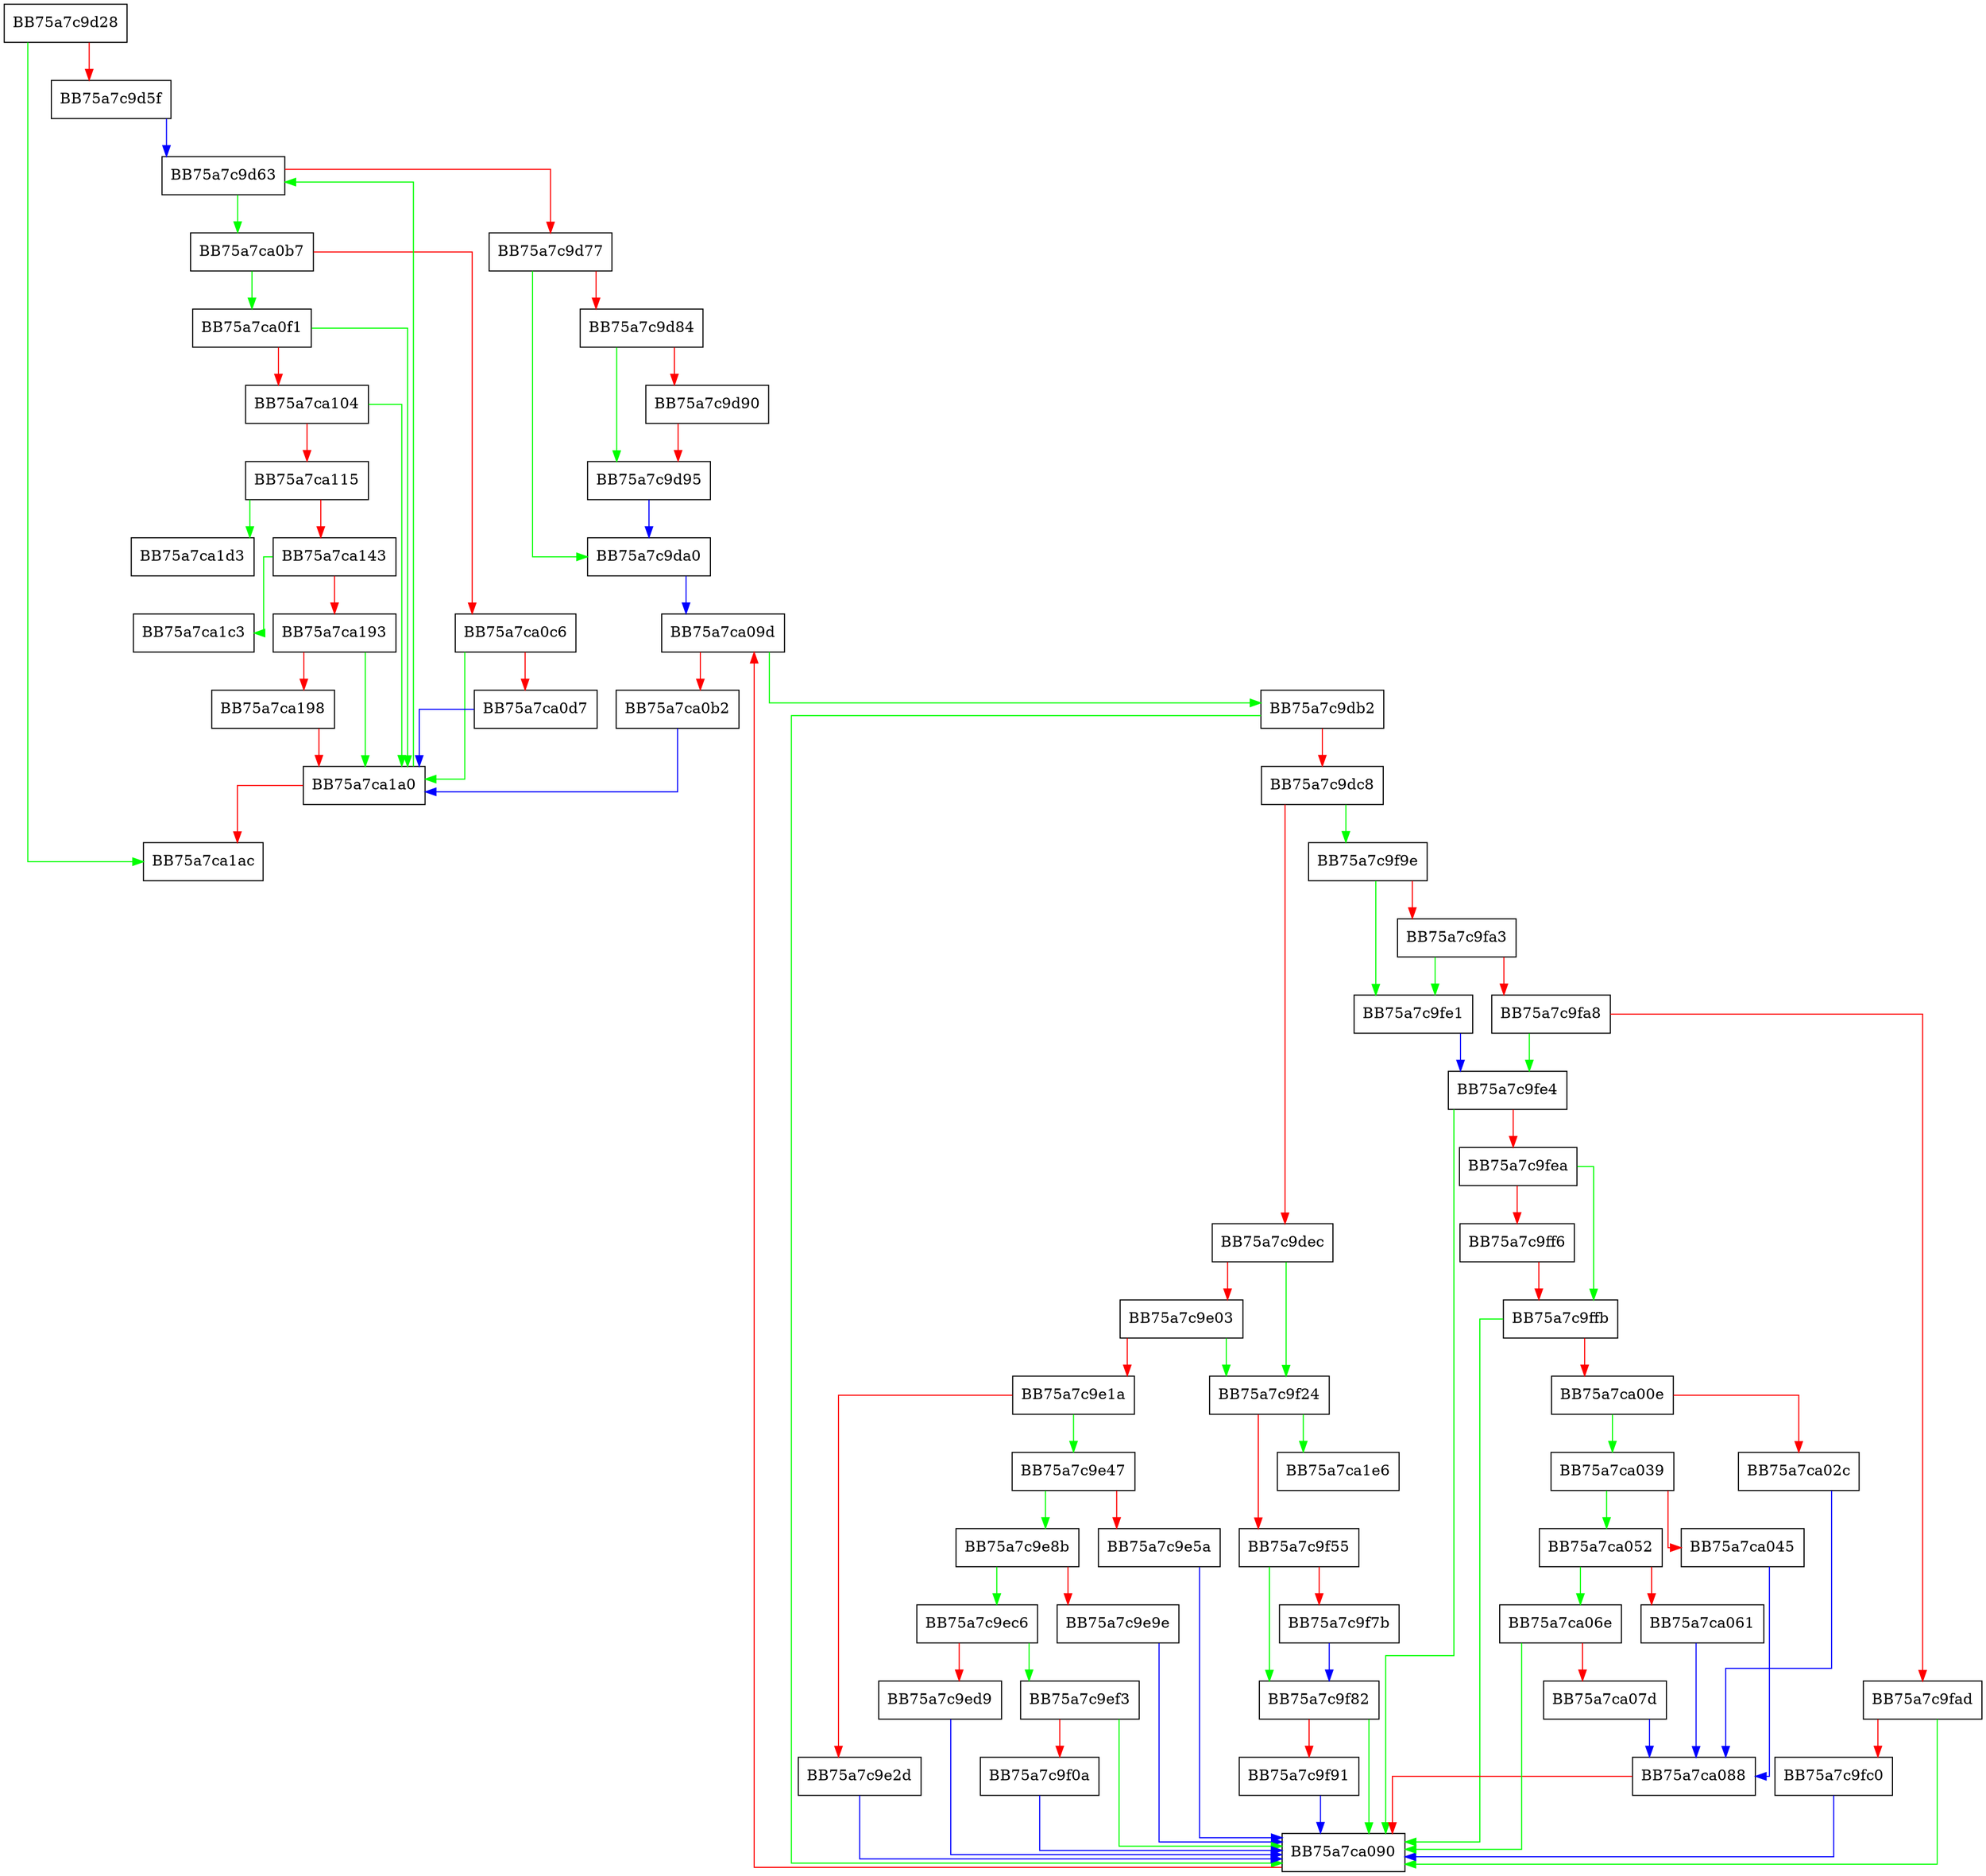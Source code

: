 digraph LuaHipsResultHandler {
  node [shape="box"];
  graph [splines=ortho];
  BB75a7c9d28 -> BB75a7ca1ac [color="green"];
  BB75a7c9d28 -> BB75a7c9d5f [color="red"];
  BB75a7c9d5f -> BB75a7c9d63 [color="blue"];
  BB75a7c9d63 -> BB75a7ca0b7 [color="green"];
  BB75a7c9d63 -> BB75a7c9d77 [color="red"];
  BB75a7c9d77 -> BB75a7c9da0 [color="green"];
  BB75a7c9d77 -> BB75a7c9d84 [color="red"];
  BB75a7c9d84 -> BB75a7c9d95 [color="green"];
  BB75a7c9d84 -> BB75a7c9d90 [color="red"];
  BB75a7c9d90 -> BB75a7c9d95 [color="red"];
  BB75a7c9d95 -> BB75a7c9da0 [color="blue"];
  BB75a7c9da0 -> BB75a7ca09d [color="blue"];
  BB75a7c9db2 -> BB75a7ca090 [color="green"];
  BB75a7c9db2 -> BB75a7c9dc8 [color="red"];
  BB75a7c9dc8 -> BB75a7c9f9e [color="green"];
  BB75a7c9dc8 -> BB75a7c9dec [color="red"];
  BB75a7c9dec -> BB75a7c9f24 [color="green"];
  BB75a7c9dec -> BB75a7c9e03 [color="red"];
  BB75a7c9e03 -> BB75a7c9f24 [color="green"];
  BB75a7c9e03 -> BB75a7c9e1a [color="red"];
  BB75a7c9e1a -> BB75a7c9e47 [color="green"];
  BB75a7c9e1a -> BB75a7c9e2d [color="red"];
  BB75a7c9e2d -> BB75a7ca090 [color="blue"];
  BB75a7c9e47 -> BB75a7c9e8b [color="green"];
  BB75a7c9e47 -> BB75a7c9e5a [color="red"];
  BB75a7c9e5a -> BB75a7ca090 [color="blue"];
  BB75a7c9e8b -> BB75a7c9ec6 [color="green"];
  BB75a7c9e8b -> BB75a7c9e9e [color="red"];
  BB75a7c9e9e -> BB75a7ca090 [color="blue"];
  BB75a7c9ec6 -> BB75a7c9ef3 [color="green"];
  BB75a7c9ec6 -> BB75a7c9ed9 [color="red"];
  BB75a7c9ed9 -> BB75a7ca090 [color="blue"];
  BB75a7c9ef3 -> BB75a7ca090 [color="green"];
  BB75a7c9ef3 -> BB75a7c9f0a [color="red"];
  BB75a7c9f0a -> BB75a7ca090 [color="blue"];
  BB75a7c9f24 -> BB75a7ca1e6 [color="green"];
  BB75a7c9f24 -> BB75a7c9f55 [color="red"];
  BB75a7c9f55 -> BB75a7c9f82 [color="green"];
  BB75a7c9f55 -> BB75a7c9f7b [color="red"];
  BB75a7c9f7b -> BB75a7c9f82 [color="blue"];
  BB75a7c9f82 -> BB75a7ca090 [color="green"];
  BB75a7c9f82 -> BB75a7c9f91 [color="red"];
  BB75a7c9f91 -> BB75a7ca090 [color="blue"];
  BB75a7c9f9e -> BB75a7c9fe1 [color="green"];
  BB75a7c9f9e -> BB75a7c9fa3 [color="red"];
  BB75a7c9fa3 -> BB75a7c9fe1 [color="green"];
  BB75a7c9fa3 -> BB75a7c9fa8 [color="red"];
  BB75a7c9fa8 -> BB75a7c9fe4 [color="green"];
  BB75a7c9fa8 -> BB75a7c9fad [color="red"];
  BB75a7c9fad -> BB75a7ca090 [color="green"];
  BB75a7c9fad -> BB75a7c9fc0 [color="red"];
  BB75a7c9fc0 -> BB75a7ca090 [color="blue"];
  BB75a7c9fe1 -> BB75a7c9fe4 [color="blue"];
  BB75a7c9fe4 -> BB75a7ca090 [color="green"];
  BB75a7c9fe4 -> BB75a7c9fea [color="red"];
  BB75a7c9fea -> BB75a7c9ffb [color="green"];
  BB75a7c9fea -> BB75a7c9ff6 [color="red"];
  BB75a7c9ff6 -> BB75a7c9ffb [color="red"];
  BB75a7c9ffb -> BB75a7ca090 [color="green"];
  BB75a7c9ffb -> BB75a7ca00e [color="red"];
  BB75a7ca00e -> BB75a7ca039 [color="green"];
  BB75a7ca00e -> BB75a7ca02c [color="red"];
  BB75a7ca02c -> BB75a7ca088 [color="blue"];
  BB75a7ca039 -> BB75a7ca052 [color="green"];
  BB75a7ca039 -> BB75a7ca045 [color="red"];
  BB75a7ca045 -> BB75a7ca088 [color="blue"];
  BB75a7ca052 -> BB75a7ca06e [color="green"];
  BB75a7ca052 -> BB75a7ca061 [color="red"];
  BB75a7ca061 -> BB75a7ca088 [color="blue"];
  BB75a7ca06e -> BB75a7ca090 [color="green"];
  BB75a7ca06e -> BB75a7ca07d [color="red"];
  BB75a7ca07d -> BB75a7ca088 [color="blue"];
  BB75a7ca088 -> BB75a7ca090 [color="red"];
  BB75a7ca090 -> BB75a7ca09d [color="red"];
  BB75a7ca09d -> BB75a7c9db2 [color="green"];
  BB75a7ca09d -> BB75a7ca0b2 [color="red"];
  BB75a7ca0b2 -> BB75a7ca1a0 [color="blue"];
  BB75a7ca0b7 -> BB75a7ca0f1 [color="green"];
  BB75a7ca0b7 -> BB75a7ca0c6 [color="red"];
  BB75a7ca0c6 -> BB75a7ca1a0 [color="green"];
  BB75a7ca0c6 -> BB75a7ca0d7 [color="red"];
  BB75a7ca0d7 -> BB75a7ca1a0 [color="blue"];
  BB75a7ca0f1 -> BB75a7ca1a0 [color="green"];
  BB75a7ca0f1 -> BB75a7ca104 [color="red"];
  BB75a7ca104 -> BB75a7ca1a0 [color="green"];
  BB75a7ca104 -> BB75a7ca115 [color="red"];
  BB75a7ca115 -> BB75a7ca1d3 [color="green"];
  BB75a7ca115 -> BB75a7ca143 [color="red"];
  BB75a7ca143 -> BB75a7ca1c3 [color="green"];
  BB75a7ca143 -> BB75a7ca193 [color="red"];
  BB75a7ca193 -> BB75a7ca1a0 [color="green"];
  BB75a7ca193 -> BB75a7ca198 [color="red"];
  BB75a7ca198 -> BB75a7ca1a0 [color="red"];
  BB75a7ca1a0 -> BB75a7c9d63 [color="green"];
  BB75a7ca1a0 -> BB75a7ca1ac [color="red"];
}